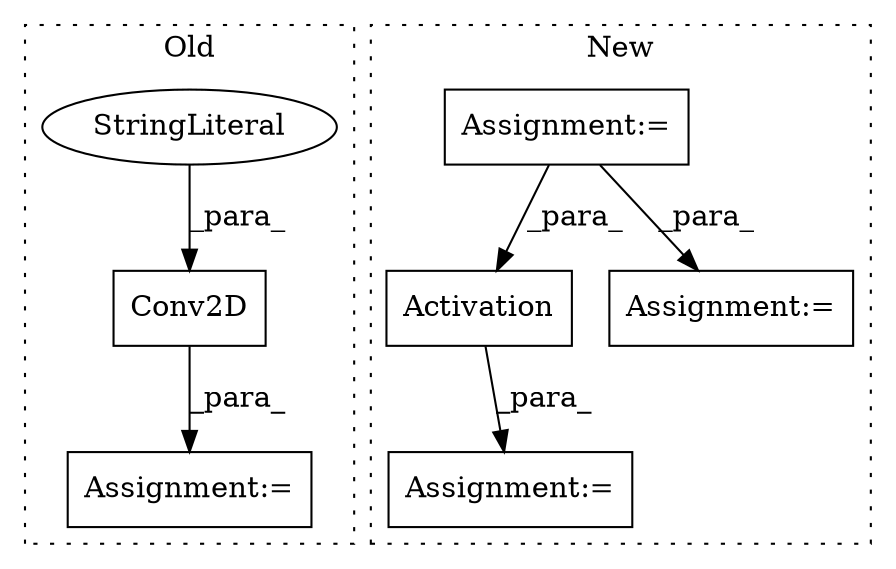 digraph G {
subgraph cluster0 {
1 [label="Conv2D" a="32" s="2763,2808" l="7,1" shape="box"];
3 [label="StringLiteral" a="45" s="2802" l="6" shape="ellipse"];
5 [label="Assignment:=" a="7" s="2820" l="1" shape="box"];
label = "Old";
style="dotted";
}
subgraph cluster1 {
2 [label="Activation" a="32" s="3219,3241" l="11,1" shape="box"];
4 [label="Assignment:=" a="7" s="2805" l="1" shape="box"];
6 [label="Assignment:=" a="7" s="3340" l="1" shape="box"];
7 [label="Assignment:=" a="7" s="2833" l="1" shape="box"];
label = "New";
style="dotted";
}
1 -> 5 [label="_para_"];
2 -> 6 [label="_para_"];
3 -> 1 [label="_para_"];
4 -> 2 [label="_para_"];
4 -> 7 [label="_para_"];
}